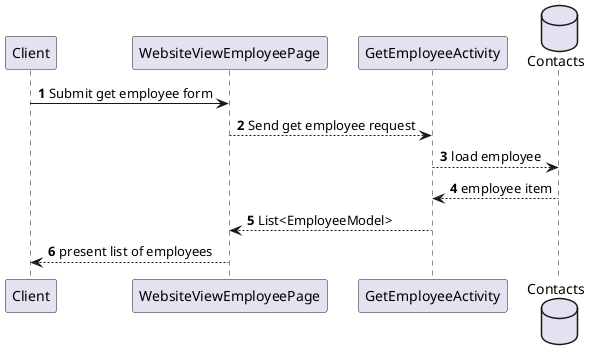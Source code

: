 @startuml
'https://plantuml.com/sequence-diagram

autonumber
database Contacts

Client -> WebsiteViewEmployeePage: Submit get employee form
WebsiteViewEmployeePage--> GetEmployeeActivity: Send get employee request
GetEmployeeActivity--> Contacts: load employee
Contacts--> GetEmployeeActivity: employee item
GetEmployeeActivity-->WebsiteViewEmployeePage: List<EmployeeModel>
WebsiteViewEmployeePage-->Client: present list of employees

database Contacts

@enduml